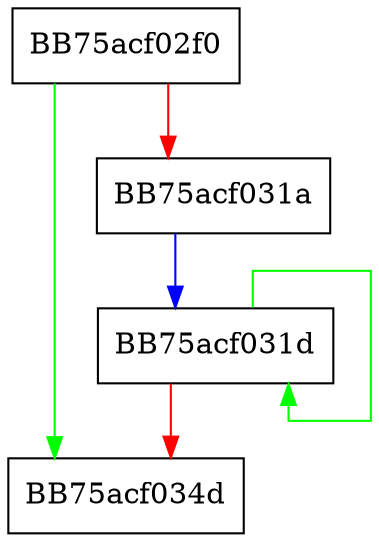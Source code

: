 digraph do_is {
  node [shape="box"];
  graph [splines=ortho];
  BB75acf02f0 -> BB75acf034d [color="green"];
  BB75acf02f0 -> BB75acf031a [color="red"];
  BB75acf031a -> BB75acf031d [color="blue"];
  BB75acf031d -> BB75acf031d [color="green"];
  BB75acf031d -> BB75acf034d [color="red"];
}
